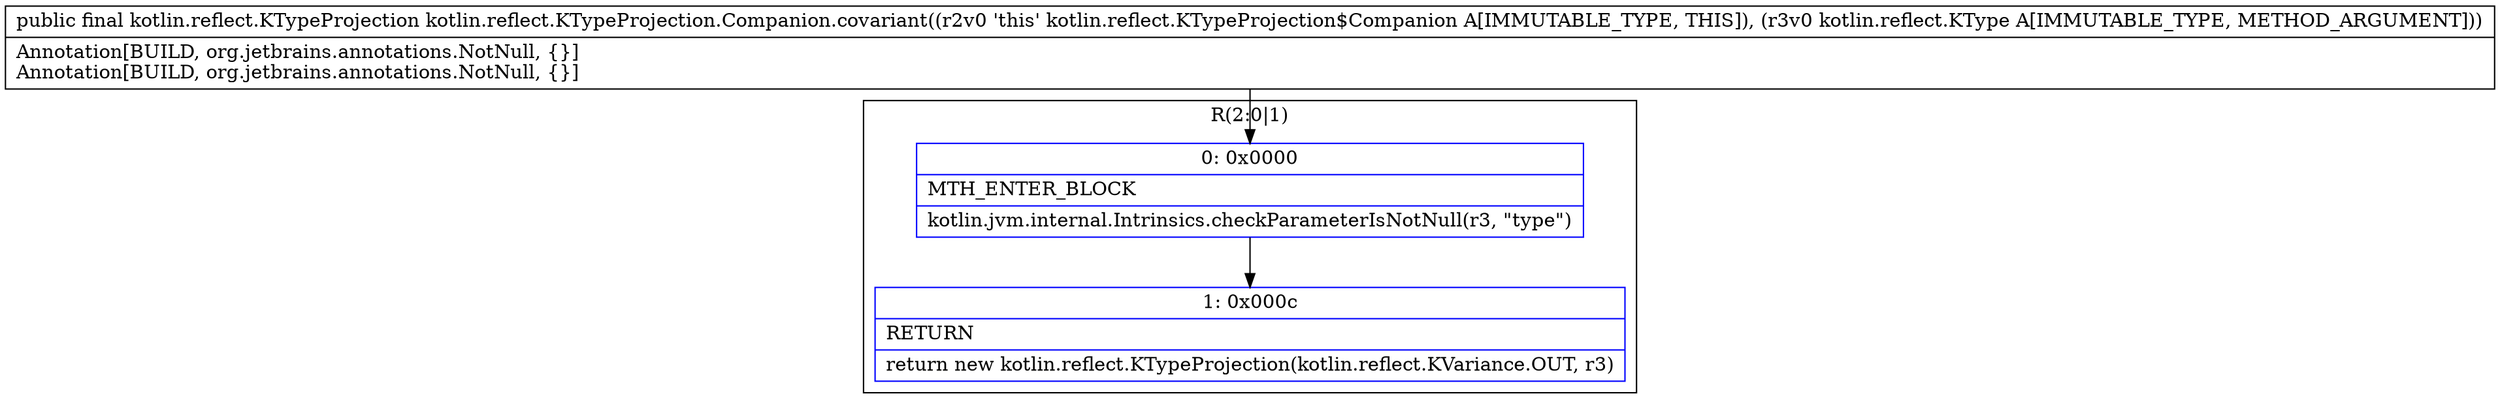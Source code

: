 digraph "CFG forkotlin.reflect.KTypeProjection.Companion.covariant(Lkotlin\/reflect\/KType;)Lkotlin\/reflect\/KTypeProjection;" {
subgraph cluster_Region_1373470202 {
label = "R(2:0|1)";
node [shape=record,color=blue];
Node_0 [shape=record,label="{0\:\ 0x0000|MTH_ENTER_BLOCK\l|kotlin.jvm.internal.Intrinsics.checkParameterIsNotNull(r3, \"type\")\l}"];
Node_1 [shape=record,label="{1\:\ 0x000c|RETURN\l|return new kotlin.reflect.KTypeProjection(kotlin.reflect.KVariance.OUT, r3)\l}"];
}
MethodNode[shape=record,label="{public final kotlin.reflect.KTypeProjection kotlin.reflect.KTypeProjection.Companion.covariant((r2v0 'this' kotlin.reflect.KTypeProjection$Companion A[IMMUTABLE_TYPE, THIS]), (r3v0 kotlin.reflect.KType A[IMMUTABLE_TYPE, METHOD_ARGUMENT]))  | Annotation[BUILD, org.jetbrains.annotations.NotNull, \{\}]\lAnnotation[BUILD, org.jetbrains.annotations.NotNull, \{\}]\l}"];
MethodNode -> Node_0;
Node_0 -> Node_1;
}

